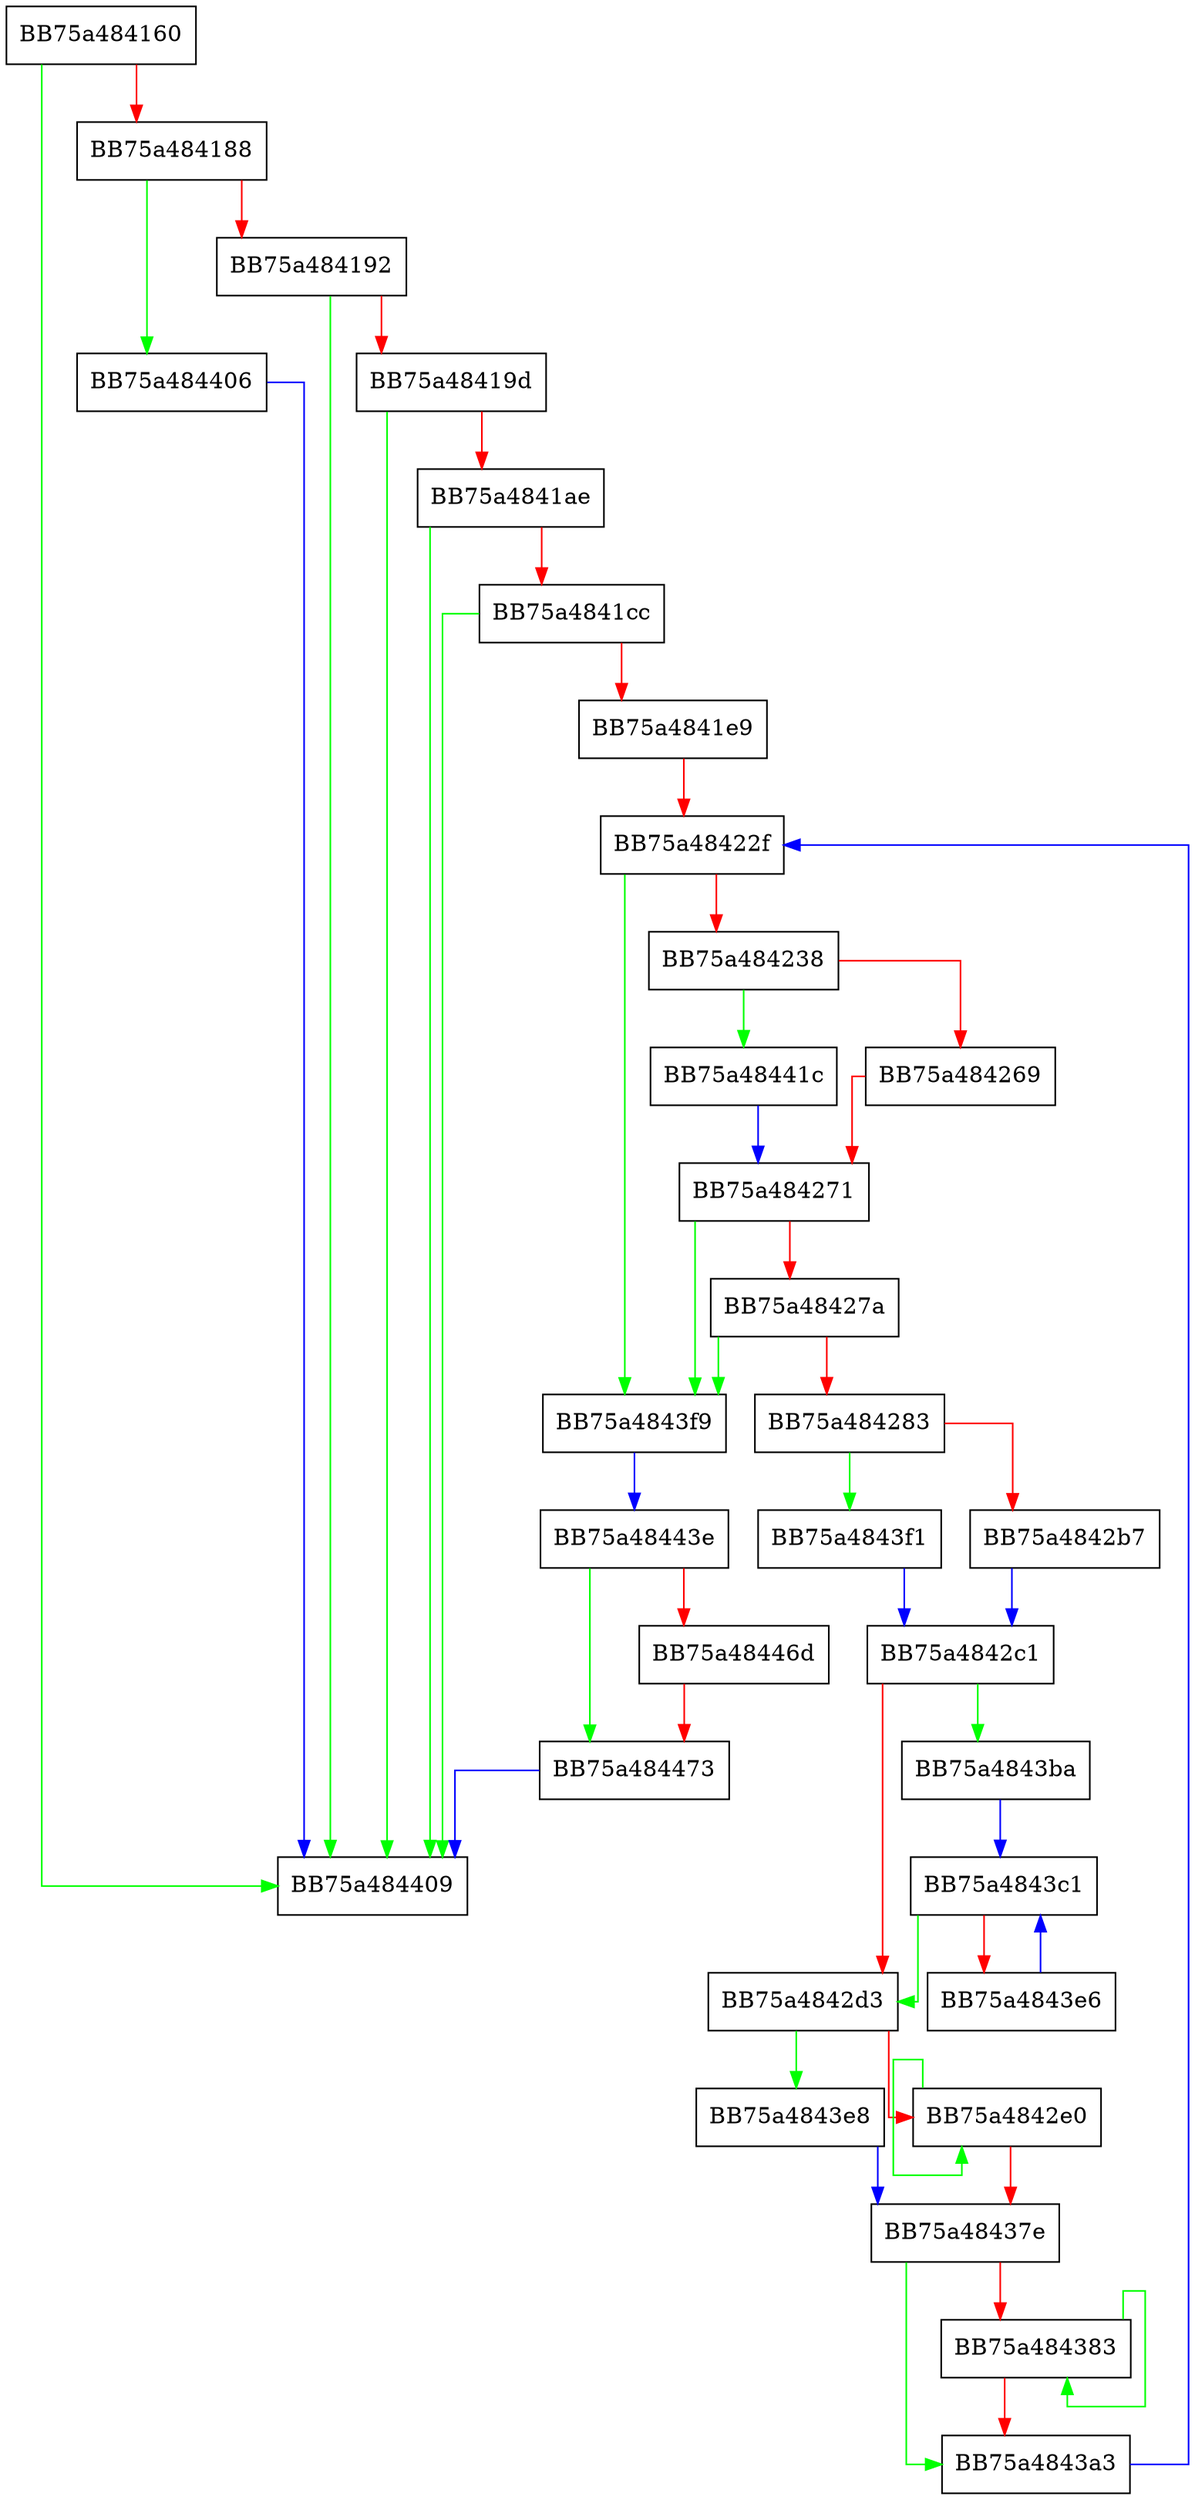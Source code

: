 digraph GetCRCFromIOChunk {
  node [shape="box"];
  graph [splines=ortho];
  BB75a484160 -> BB75a484409 [color="green"];
  BB75a484160 -> BB75a484188 [color="red"];
  BB75a484188 -> BB75a484406 [color="green"];
  BB75a484188 -> BB75a484192 [color="red"];
  BB75a484192 -> BB75a484409 [color="green"];
  BB75a484192 -> BB75a48419d [color="red"];
  BB75a48419d -> BB75a484409 [color="green"];
  BB75a48419d -> BB75a4841ae [color="red"];
  BB75a4841ae -> BB75a484409 [color="green"];
  BB75a4841ae -> BB75a4841cc [color="red"];
  BB75a4841cc -> BB75a484409 [color="green"];
  BB75a4841cc -> BB75a4841e9 [color="red"];
  BB75a4841e9 -> BB75a48422f [color="red"];
  BB75a48422f -> BB75a4843f9 [color="green"];
  BB75a48422f -> BB75a484238 [color="red"];
  BB75a484238 -> BB75a48441c [color="green"];
  BB75a484238 -> BB75a484269 [color="red"];
  BB75a484269 -> BB75a484271 [color="red"];
  BB75a484271 -> BB75a4843f9 [color="green"];
  BB75a484271 -> BB75a48427a [color="red"];
  BB75a48427a -> BB75a4843f9 [color="green"];
  BB75a48427a -> BB75a484283 [color="red"];
  BB75a484283 -> BB75a4843f1 [color="green"];
  BB75a484283 -> BB75a4842b7 [color="red"];
  BB75a4842b7 -> BB75a4842c1 [color="blue"];
  BB75a4842c1 -> BB75a4843ba [color="green"];
  BB75a4842c1 -> BB75a4842d3 [color="red"];
  BB75a4842d3 -> BB75a4843e8 [color="green"];
  BB75a4842d3 -> BB75a4842e0 [color="red"];
  BB75a4842e0 -> BB75a4842e0 [color="green"];
  BB75a4842e0 -> BB75a48437e [color="red"];
  BB75a48437e -> BB75a4843a3 [color="green"];
  BB75a48437e -> BB75a484383 [color="red"];
  BB75a484383 -> BB75a484383 [color="green"];
  BB75a484383 -> BB75a4843a3 [color="red"];
  BB75a4843a3 -> BB75a48422f [color="blue"];
  BB75a4843ba -> BB75a4843c1 [color="blue"];
  BB75a4843c1 -> BB75a4842d3 [color="green"];
  BB75a4843c1 -> BB75a4843e6 [color="red"];
  BB75a4843e6 -> BB75a4843c1 [color="blue"];
  BB75a4843e8 -> BB75a48437e [color="blue"];
  BB75a4843f1 -> BB75a4842c1 [color="blue"];
  BB75a4843f9 -> BB75a48443e [color="blue"];
  BB75a484406 -> BB75a484409 [color="blue"];
  BB75a48441c -> BB75a484271 [color="blue"];
  BB75a48443e -> BB75a484473 [color="green"];
  BB75a48443e -> BB75a48446d [color="red"];
  BB75a48446d -> BB75a484473 [color="red"];
  BB75a484473 -> BB75a484409 [color="blue"];
}